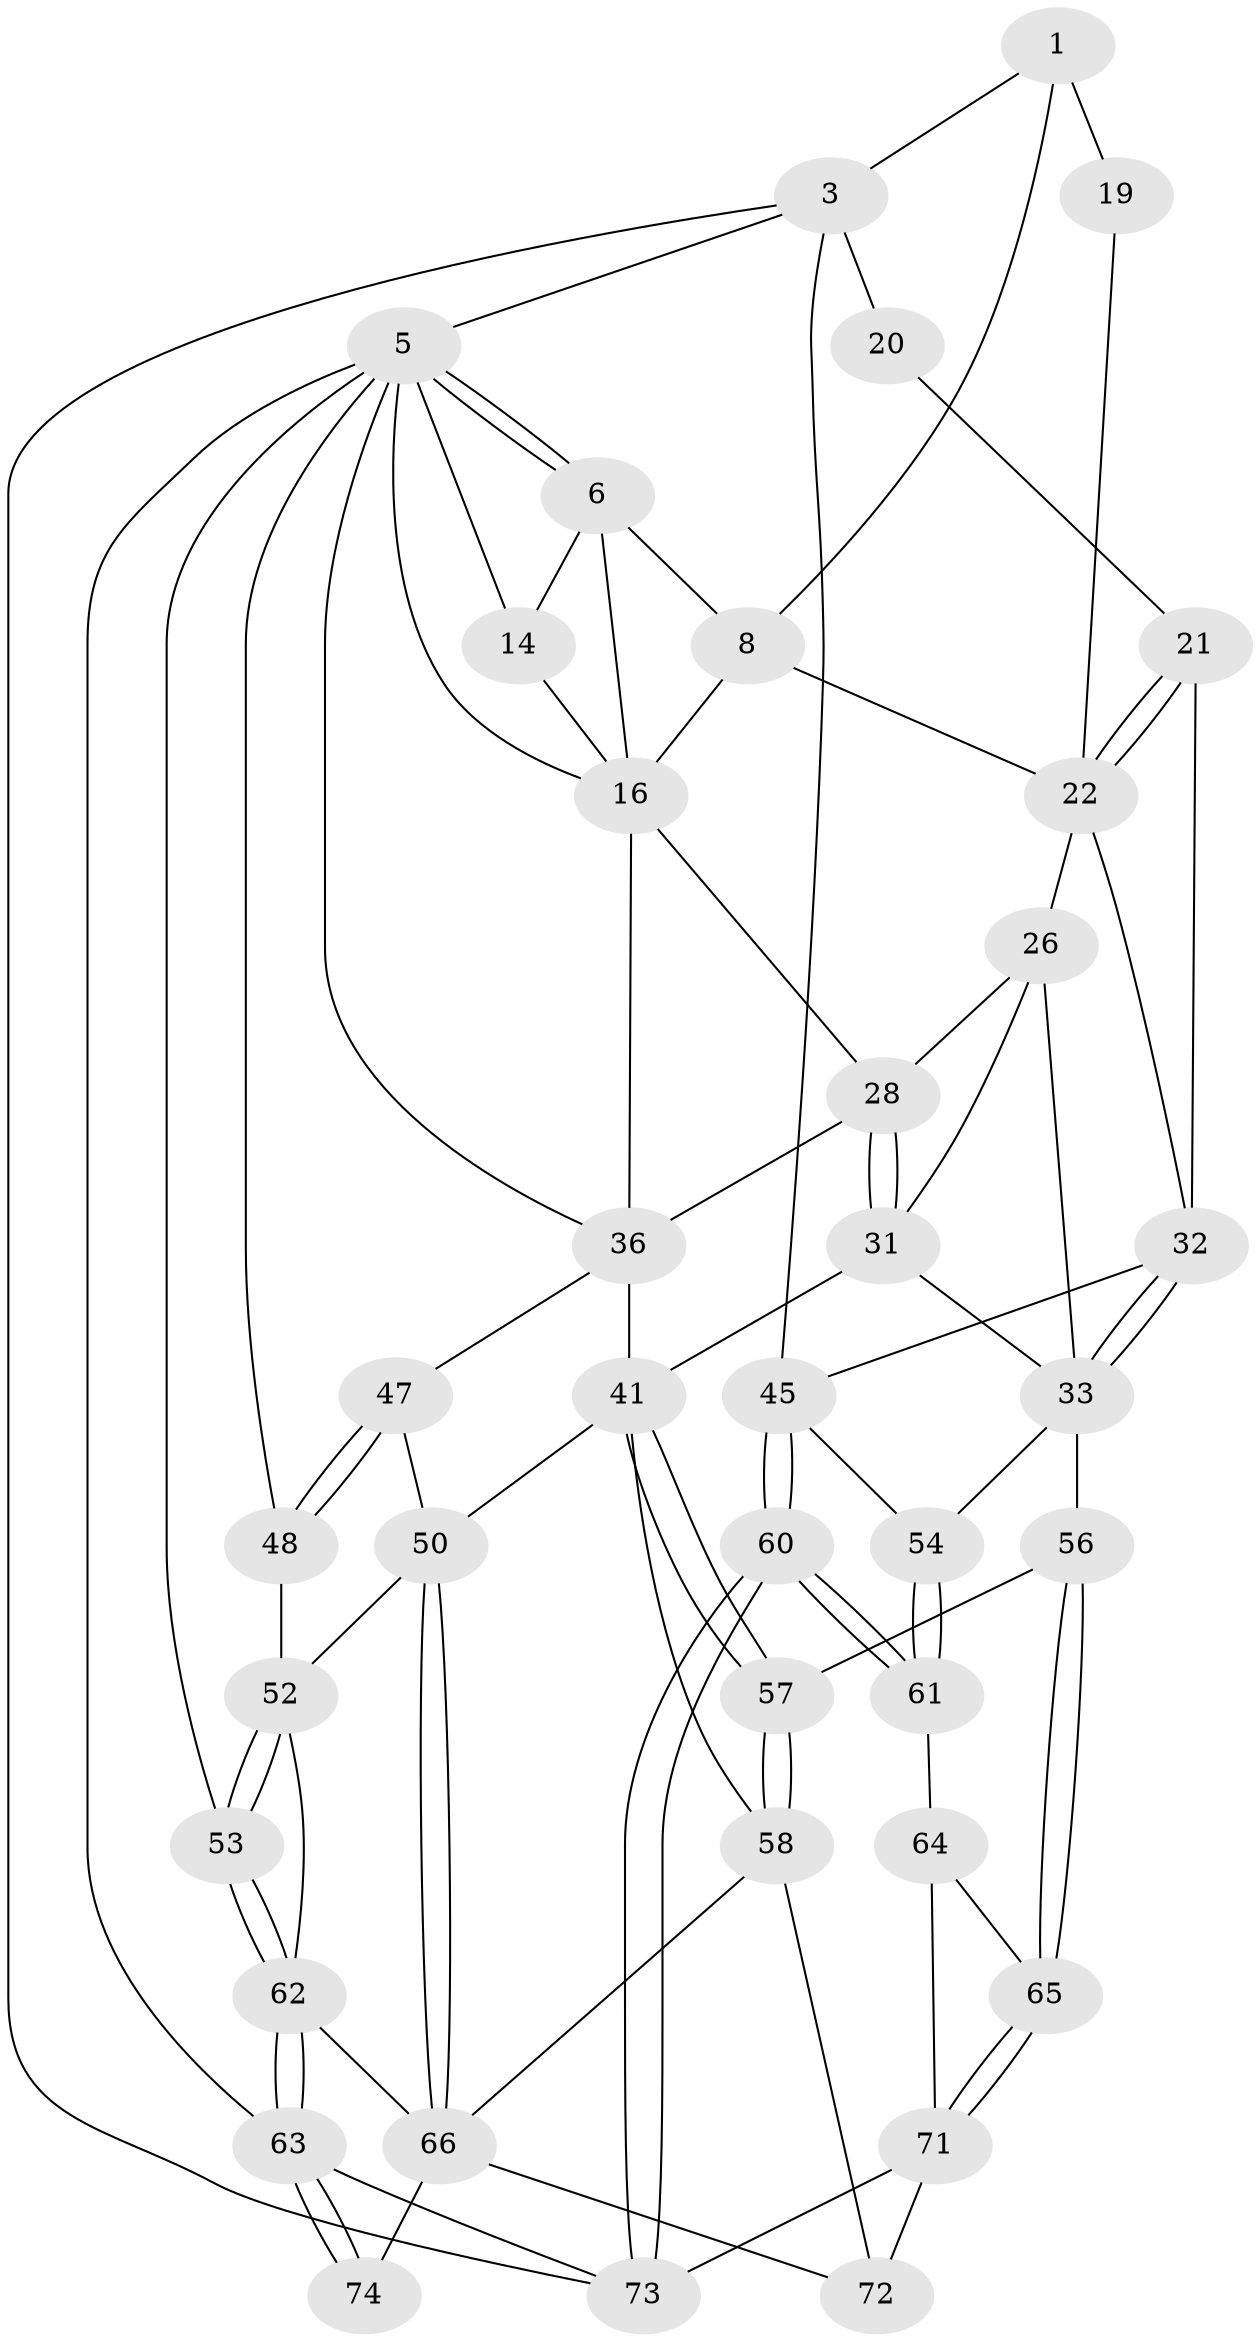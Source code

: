 // original degree distribution, {3: 0.02564102564102564, 5: 0.5897435897435898, 4: 0.20512820512820512, 6: 0.1794871794871795}
// Generated by graph-tools (version 1.1) at 2025/27/03/15/25 16:27:58]
// undirected, 39 vertices, 92 edges
graph export_dot {
graph [start="1"]
  node [color=gray90,style=filled];
  1 [pos="+0.4344303060522302+0",super="+7+2"];
  3 [pos="+0.8611294795560676+0",super="+4"];
  5 [pos="+0+0",super="+11"];
  6 [pos="+0.24770725935870944+0",super="+10"];
  8 [pos="+0.44813850085652945+0.09577887900100633",super="+9"];
  14 [pos="+0.014141501445978479+0.1688095743674932"];
  16 [pos="+0.35076761512058635+0.1744057277599962",super="+17"];
  19 [pos="+0.7252912062805771+0"];
  20 [pos="+0.925730032422211+0.2972958234747207"];
  21 [pos="+0.9095188656171863+0.3020026368791474"];
  22 [pos="+0.733054478904414+0.0916057823231274",super="+25+23"];
  26 [pos="+0.5883228122255982+0.21020667555905667",super="+27+30"];
  28 [pos="+0.4392131986620846+0.2538149126853847",super="+29"];
  31 [pos="+0.5180408276397568+0.34000496248508855",super="+40"];
  32 [pos="+0.7718549187583141+0.3626952549179964",super="+39"];
  33 [pos="+0.6801342741350226+0.4232815862173563",super="+34+55"];
  36 [pos="+0.3695170447079012+0.41097408894150883",super="+37"];
  41 [pos="+0.5001905506343006+0.4461383126668067",super="+42"];
  45 [pos="+1+0.7239331801954866",super="+46"];
  47 [pos="+0.2233685100531004+0.5707488970087579"];
  48 [pos="+0.10742546549091596+0.4944085358304216"];
  50 [pos="+0.3216588713571697+0.6560568723746931",super="+51"];
  52 [pos="+0+0.5628807635385422",super="+59"];
  53 [pos="+0+0.5863809024283968"];
  54 [pos="+0.7461534348369943+0.646788424306204"];
  56 [pos="+0.6563049036831164+0.6654553678279177"];
  57 [pos="+0.5559785675461785+0.6713695766400404"];
  58 [pos="+0.5503655841319075+0.6747011611710267",super="+70"];
  60 [pos="+1+0.893466311816215"];
  61 [pos="+0.9019745046706897+0.8053482850786925"];
  62 [pos="+0+0.7471062490890652",super="+69"];
  63 [pos="+0+1"];
  64 [pos="+0.8633478965010211+0.8153165758643152"];
  65 [pos="+0.6986359765406189+0.8326958734236658"];
  66 [pos="+0.40415092566110006+0.7480514240100571",super="+67"];
  71 [pos="+0.6860747112831042+0.8586879318744078",super="+77"];
  72 [pos="+0.5681255336199336+0.8615482895127119",super="+75"];
  73 [pos="+1+1"];
  74 [pos="+0+1"];
  1 -- 8;
  1 -- 19 [weight=2];
  1 -- 3;
  3 -- 20 [weight=2];
  3 -- 5;
  3 -- 73;
  3 -- 45;
  5 -- 6;
  5 -- 6;
  5 -- 63;
  5 -- 48;
  5 -- 36;
  5 -- 53;
  5 -- 14;
  5 -- 16;
  6 -- 14;
  6 -- 8;
  6 -- 16;
  8 -- 16;
  8 -- 22;
  14 -- 16;
  16 -- 28;
  16 -- 36;
  19 -- 22;
  20 -- 21;
  21 -- 22;
  21 -- 22;
  21 -- 32;
  22 -- 32;
  22 -- 26 [weight=2];
  26 -- 28;
  26 -- 33;
  26 -- 31;
  28 -- 31;
  28 -- 31;
  28 -- 36;
  31 -- 33;
  31 -- 41;
  32 -- 33;
  32 -- 33;
  32 -- 45;
  33 -- 56;
  33 -- 54;
  36 -- 47;
  36 -- 41;
  41 -- 57;
  41 -- 57;
  41 -- 50;
  41 -- 58;
  45 -- 60;
  45 -- 60;
  45 -- 54;
  47 -- 48;
  47 -- 48;
  47 -- 50;
  48 -- 52;
  50 -- 66;
  50 -- 66;
  50 -- 52;
  52 -- 53;
  52 -- 53;
  52 -- 62;
  53 -- 62;
  53 -- 62;
  54 -- 61;
  54 -- 61;
  56 -- 57;
  56 -- 65;
  56 -- 65;
  57 -- 58;
  57 -- 58;
  58 -- 72;
  58 -- 66;
  60 -- 61;
  60 -- 61;
  60 -- 73;
  60 -- 73;
  61 -- 64;
  62 -- 63;
  62 -- 63;
  62 -- 66;
  63 -- 74;
  63 -- 74;
  63 -- 73;
  64 -- 65;
  64 -- 71;
  65 -- 71;
  65 -- 71;
  66 -- 72;
  66 -- 74 [weight=2];
  71 -- 72 [weight=2];
  71 -- 73;
}
